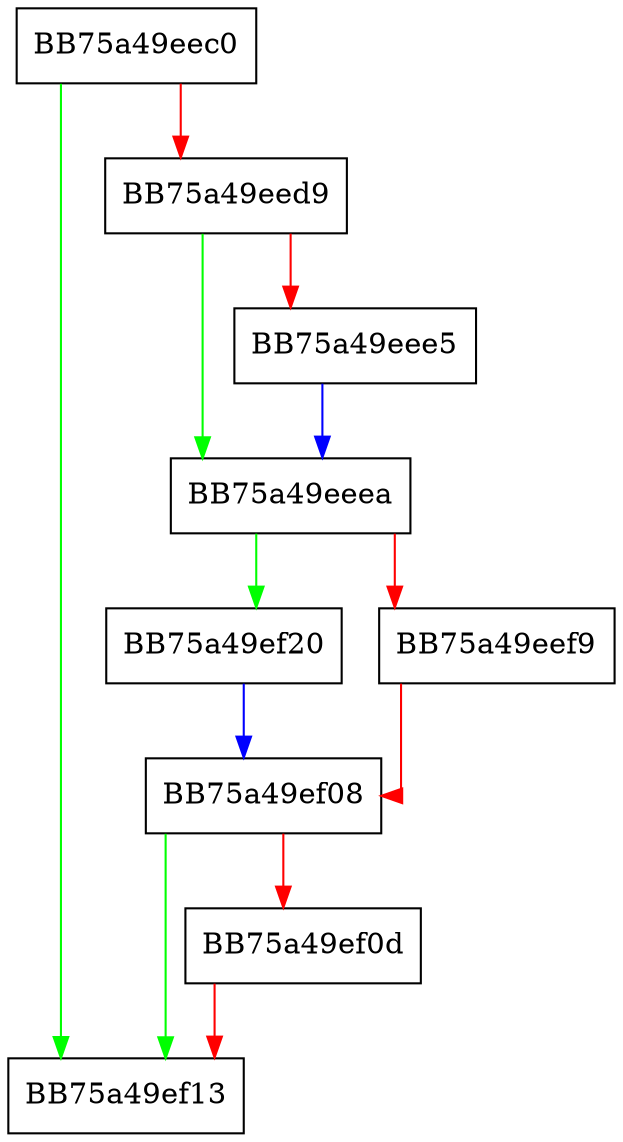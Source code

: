 digraph AddElement {
  node [shape="box"];
  graph [splines=ortho];
  BB75a49eec0 -> BB75a49ef13 [color="green"];
  BB75a49eec0 -> BB75a49eed9 [color="red"];
  BB75a49eed9 -> BB75a49eeea [color="green"];
  BB75a49eed9 -> BB75a49eee5 [color="red"];
  BB75a49eee5 -> BB75a49eeea [color="blue"];
  BB75a49eeea -> BB75a49ef20 [color="green"];
  BB75a49eeea -> BB75a49eef9 [color="red"];
  BB75a49eef9 -> BB75a49ef08 [color="red"];
  BB75a49ef08 -> BB75a49ef13 [color="green"];
  BB75a49ef08 -> BB75a49ef0d [color="red"];
  BB75a49ef0d -> BB75a49ef13 [color="red"];
  BB75a49ef20 -> BB75a49ef08 [color="blue"];
}